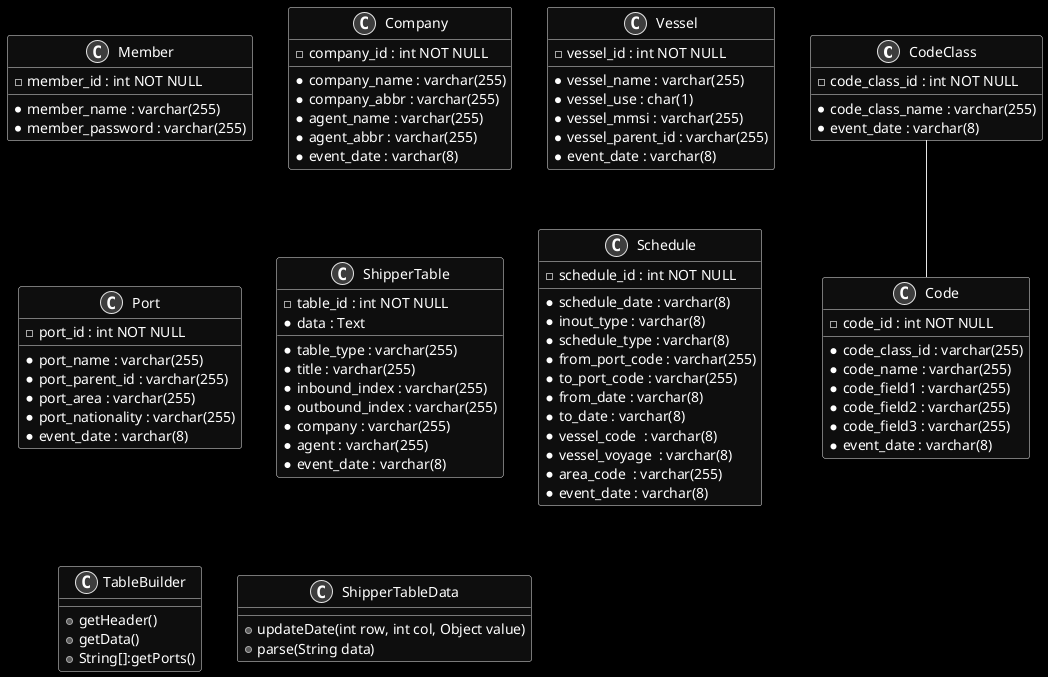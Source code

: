 @startuml user

skinparam monochrome reverse


class "CodeClass" as codeClass {
  - code_class_id : int NOT NULL  
  * code_class_name : varchar(255)
  * event_date : varchar(8)  
}

class "Code" as code {
  - code_id : int NOT NULL
  * code_class_id : varchar(255)
  * code_name : varchar(255)
  * code_field1 : varchar(255)
  * code_field2 : varchar(255)
  * code_field3 : varchar(255)
  * event_date : varchar(8)
}

class "Member" as member {
  - member_id : int NOT NULL
  * member_name : varchar(255)
  * member_password : varchar(255)  
}

class "Company" as company {
  - company_id : int NOT NULL
  * company_name : varchar(255)
  * company_abbr : varchar(255)
  * agent_name : varchar(255)
  * agent_abbr : varchar(255)
  * event_date : varchar(8)
}

class "Vessel" as vesel {
  - vessel_id : int NOT NULL  
  * vessel_name : varchar(255)
  * vessel_use : char(1)
  * vessel_mmsi : varchar(255)
  * vessel_parent_id : varchar(255)
  * event_date : varchar(8)
}

class "Port" as port {
  - port_id : int NOT NULL  
  * port_name : varchar(255)
  * port_parent_id : varchar(255)
  * port_area : varchar(255)
  * port_nationality : varchar(255)
  * event_date : varchar(8)
}

class "ShipperTable" as shipperTable {
  - table_id : int NOT NULL
  * data : Text
  * table_type : varchar(255)
  * title : varchar(255)
  * inbound_index : varchar(255)
  * outbound_index : varchar(255)
  * company : varchar(255)
  * agent : varchar(255)
  * event_date : varchar(8)
 
}

class "Schedule" as schedule {
  - schedule_id : int NOT NULL
  * schedule_date : varchar(8)
  * inout_type : varchar(8)
  * schedule_type : varchar(8)
  * from_port_code : varchar(255)
  * to_port_code : varchar(255)
  * from_date : varchar(8)
  * to_date : varchar(8)
  * vessel_code  : varchar(8)
  * vessel_voyage  : varchar(8)
  * area_code  : varchar(255)
  * event_date : varchar(8)
}

class TableBuilder
{
  +getHeader()
  +getData()
  +String[]:getPorts()
}

class ShipperTableData
{
  +updateDate(int row, int col, Object value)
  +parse(String data)
}


codeClass -- code
@enduml
